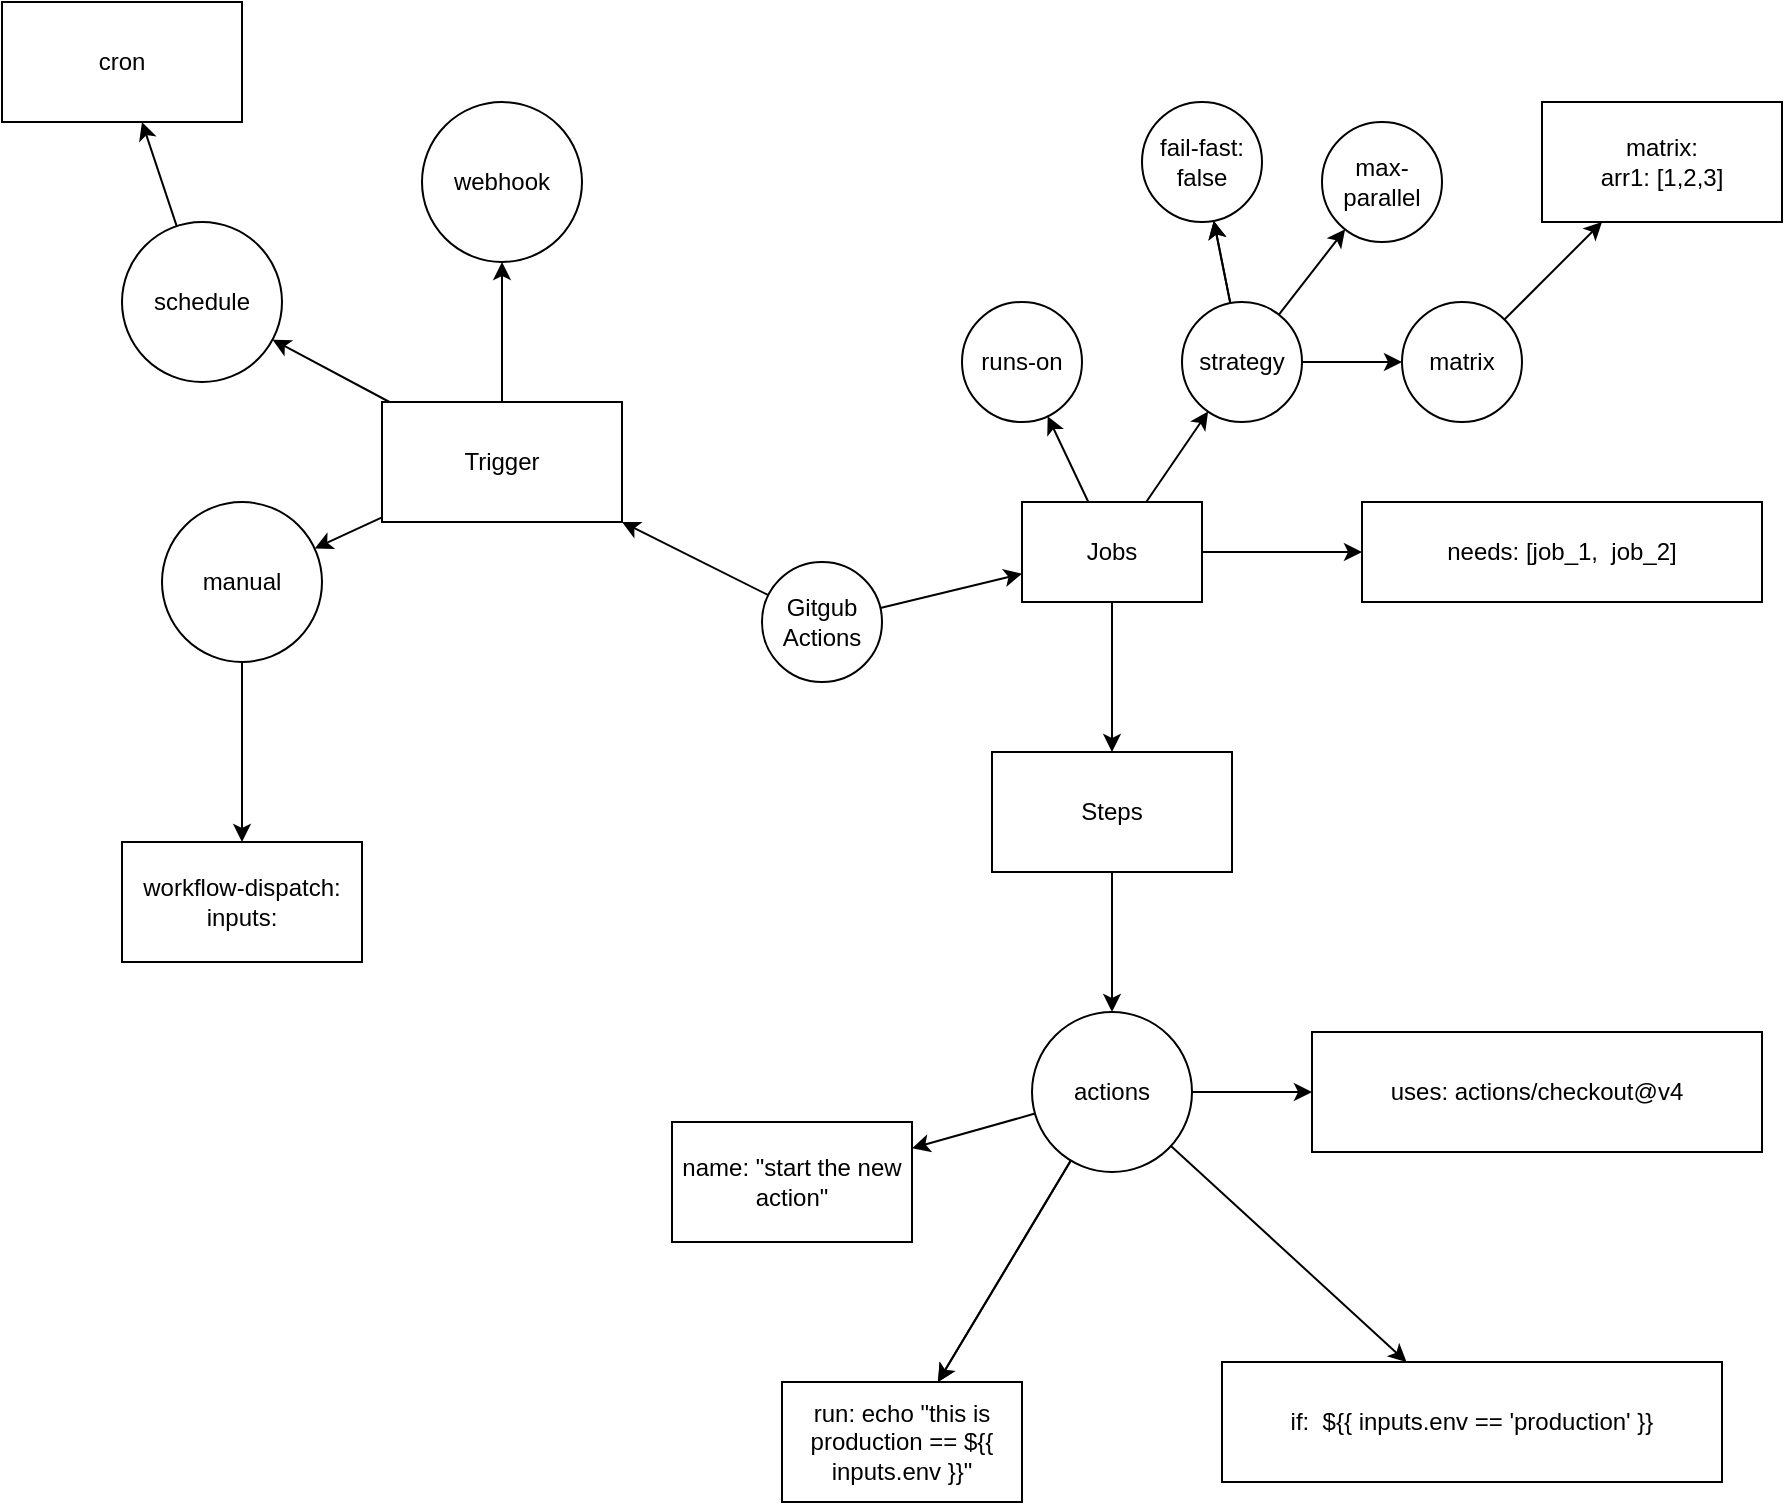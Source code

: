 <mxfile>
    <diagram id="aki1OBEIWe3cggk2TftG" name="Page-1">
        <mxGraphModel dx="1538" dy="579" grid="1" gridSize="10" guides="1" tooltips="1" connect="1" arrows="1" fold="1" page="1" pageScale="1" pageWidth="850" pageHeight="1100" math="0" shadow="0">
            <root>
                <mxCell id="0"/>
                <mxCell id="1" parent="0"/>
                <mxCell id="4" value="" style="edgeStyle=none;html=1;" edge="1" parent="1" source="2" target="3">
                    <mxGeometry relative="1" as="geometry"/>
                </mxCell>
                <mxCell id="6" value="" style="edgeStyle=none;html=1;" edge="1" parent="1" source="2" target="5">
                    <mxGeometry relative="1" as="geometry"/>
                </mxCell>
                <mxCell id="2" value="Gitgub&lt;div&gt;Actions&lt;/div&gt;" style="ellipse;whiteSpace=wrap;html=1;aspect=fixed;" vertex="1" parent="1">
                    <mxGeometry x="250" y="320" width="60" height="60" as="geometry"/>
                </mxCell>
                <mxCell id="23" value="" style="edgeStyle=none;html=1;" edge="1" parent="1" source="3" target="22">
                    <mxGeometry relative="1" as="geometry"/>
                </mxCell>
                <mxCell id="25" value="" style="edgeStyle=none;html=1;" edge="1" parent="1" source="3" target="24">
                    <mxGeometry relative="1" as="geometry"/>
                </mxCell>
                <mxCell id="27" value="" style="edgeStyle=none;html=1;" edge="1" parent="1" source="3" target="26">
                    <mxGeometry relative="1" as="geometry"/>
                </mxCell>
                <mxCell id="3" value="Trigger" style="whiteSpace=wrap;html=1;" vertex="1" parent="1">
                    <mxGeometry x="60" y="240" width="120" height="60" as="geometry"/>
                </mxCell>
                <mxCell id="10" value="" style="edgeStyle=none;html=1;" edge="1" parent="1" source="5" target="9">
                    <mxGeometry relative="1" as="geometry"/>
                </mxCell>
                <mxCell id="12" value="" style="edgeStyle=none;html=1;" edge="1" parent="1" source="5" target="11">
                    <mxGeometry relative="1" as="geometry"/>
                </mxCell>
                <mxCell id="34" value="" style="edgeStyle=none;html=1;" edge="1" parent="1" source="5" target="33">
                    <mxGeometry relative="1" as="geometry"/>
                </mxCell>
                <mxCell id="47" value="" style="edgeStyle=none;html=1;" edge="1" parent="1" source="5" target="46">
                    <mxGeometry relative="1" as="geometry"/>
                </mxCell>
                <mxCell id="5" value="Jobs" style="whiteSpace=wrap;html=1;" vertex="1" parent="1">
                    <mxGeometry x="380" y="290" width="90" height="50" as="geometry"/>
                </mxCell>
                <mxCell id="9" value="runs-on" style="ellipse;whiteSpace=wrap;html=1;" vertex="1" parent="1">
                    <mxGeometry x="350" y="190" width="60" height="60" as="geometry"/>
                </mxCell>
                <mxCell id="14" value="" style="edgeStyle=none;html=1;" edge="1" parent="1" source="11" target="13">
                    <mxGeometry relative="1" as="geometry"/>
                </mxCell>
                <mxCell id="15" value="" style="edgeStyle=none;html=1;" edge="1" parent="1" source="11" target="13">
                    <mxGeometry relative="1" as="geometry"/>
                </mxCell>
                <mxCell id="17" value="" style="edgeStyle=none;html=1;" edge="1" parent="1" source="11" target="16">
                    <mxGeometry relative="1" as="geometry"/>
                </mxCell>
                <mxCell id="19" value="" style="edgeStyle=none;html=1;" edge="1" parent="1" source="11" target="18">
                    <mxGeometry relative="1" as="geometry"/>
                </mxCell>
                <mxCell id="11" value="strategy" style="ellipse;whiteSpace=wrap;html=1;" vertex="1" parent="1">
                    <mxGeometry x="460" y="190" width="60" height="60" as="geometry"/>
                </mxCell>
                <mxCell id="13" value="fail-fast: false" style="ellipse;whiteSpace=wrap;html=1;" vertex="1" parent="1">
                    <mxGeometry x="440" y="90" width="60" height="60" as="geometry"/>
                </mxCell>
                <mxCell id="16" value="max-parallel" style="ellipse;whiteSpace=wrap;html=1;" vertex="1" parent="1">
                    <mxGeometry x="530" y="100" width="60" height="60" as="geometry"/>
                </mxCell>
                <mxCell id="21" value="" style="edgeStyle=none;html=1;" edge="1" parent="1" source="18" target="20">
                    <mxGeometry relative="1" as="geometry"/>
                </mxCell>
                <mxCell id="18" value="matrix" style="ellipse;whiteSpace=wrap;html=1;" vertex="1" parent="1">
                    <mxGeometry x="570" y="190" width="60" height="60" as="geometry"/>
                </mxCell>
                <mxCell id="20" value="matrix:&lt;br&gt;arr1: [1,2,3]" style="whiteSpace=wrap;html=1;" vertex="1" parent="1">
                    <mxGeometry x="640" y="90" width="120" height="60" as="geometry"/>
                </mxCell>
                <mxCell id="22" value="webhook" style="ellipse;whiteSpace=wrap;html=1;" vertex="1" parent="1">
                    <mxGeometry x="80" y="90" width="80" height="80" as="geometry"/>
                </mxCell>
                <mxCell id="32" value="" style="edgeStyle=none;html=1;" edge="1" parent="1" source="24" target="31">
                    <mxGeometry relative="1" as="geometry"/>
                </mxCell>
                <mxCell id="24" value="schedule" style="ellipse;whiteSpace=wrap;html=1;" vertex="1" parent="1">
                    <mxGeometry x="-70" y="150" width="80" height="80" as="geometry"/>
                </mxCell>
                <mxCell id="30" value="" style="edgeStyle=none;html=1;" edge="1" parent="1" source="26" target="29">
                    <mxGeometry relative="1" as="geometry"/>
                </mxCell>
                <mxCell id="26" value="manual" style="ellipse;whiteSpace=wrap;html=1;" vertex="1" parent="1">
                    <mxGeometry x="-50" y="290" width="80" height="80" as="geometry"/>
                </mxCell>
                <mxCell id="29" value="workflow-dispatch:&lt;div&gt;inputs:&lt;/div&gt;" style="whiteSpace=wrap;html=1;" vertex="1" parent="1">
                    <mxGeometry x="-70" y="460" width="120" height="60" as="geometry"/>
                </mxCell>
                <mxCell id="31" value="cron" style="whiteSpace=wrap;html=1;" vertex="1" parent="1">
                    <mxGeometry x="-130" y="40" width="120" height="60" as="geometry"/>
                </mxCell>
                <mxCell id="36" value="" style="edgeStyle=none;html=1;" edge="1" parent="1" source="33" target="35">
                    <mxGeometry relative="1" as="geometry"/>
                </mxCell>
                <mxCell id="33" value="Steps" style="whiteSpace=wrap;html=1;" vertex="1" parent="1">
                    <mxGeometry x="365" y="415" width="120" height="60" as="geometry"/>
                </mxCell>
                <mxCell id="38" value="" style="edgeStyle=none;html=1;" edge="1" parent="1" source="35" target="37">
                    <mxGeometry relative="1" as="geometry"/>
                </mxCell>
                <mxCell id="40" value="" style="edgeStyle=none;html=1;" edge="1" parent="1" source="35" target="39">
                    <mxGeometry relative="1" as="geometry"/>
                </mxCell>
                <mxCell id="42" value="" style="edgeStyle=none;html=1;" edge="1" parent="1" source="35" target="41">
                    <mxGeometry relative="1" as="geometry"/>
                </mxCell>
                <mxCell id="43" value="" style="edgeStyle=none;html=1;" edge="1" parent="1" source="35" target="41">
                    <mxGeometry relative="1" as="geometry"/>
                </mxCell>
                <mxCell id="45" value="" style="edgeStyle=none;html=1;" edge="1" parent="1" source="35" target="44">
                    <mxGeometry relative="1" as="geometry"/>
                </mxCell>
                <mxCell id="35" value="actions" style="ellipse;whiteSpace=wrap;html=1;" vertex="1" parent="1">
                    <mxGeometry x="385" y="545" width="80" height="80" as="geometry"/>
                </mxCell>
                <mxCell id="37" value="uses: actions/checkout@v4" style="whiteSpace=wrap;html=1;" vertex="1" parent="1">
                    <mxGeometry x="525" y="555" width="225" height="60" as="geometry"/>
                </mxCell>
                <mxCell id="39" value="name: &quot;start the new action&quot;" style="whiteSpace=wrap;html=1;" vertex="1" parent="1">
                    <mxGeometry x="205" y="600" width="120" height="60" as="geometry"/>
                </mxCell>
                <mxCell id="41" value="run: echo &quot;this is production == ${{ inputs.env }}&quot;" style="whiteSpace=wrap;html=1;" vertex="1" parent="1">
                    <mxGeometry x="260" y="730" width="120" height="60" as="geometry"/>
                </mxCell>
                <mxCell id="44" value="if:&amp;nbsp; ${{ inputs.env == &#39;production&#39; }}" style="whiteSpace=wrap;html=1;" vertex="1" parent="1">
                    <mxGeometry x="480" y="720" width="250" height="60" as="geometry"/>
                </mxCell>
                <mxCell id="46" value="needs: [job_1,&amp;nbsp; job_2]" style="whiteSpace=wrap;html=1;" vertex="1" parent="1">
                    <mxGeometry x="550" y="290" width="200" height="50" as="geometry"/>
                </mxCell>
            </root>
        </mxGraphModel>
    </diagram>
</mxfile>
